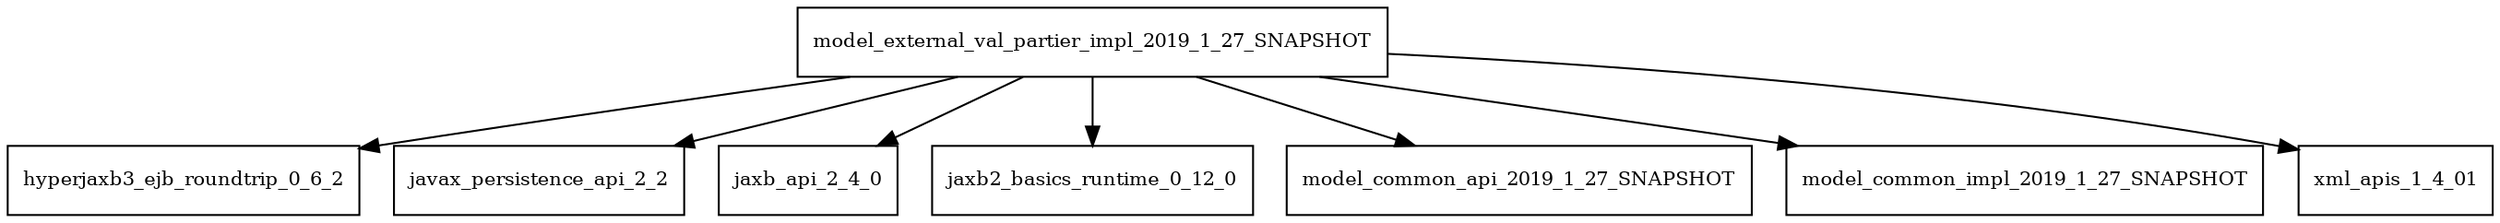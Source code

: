 digraph model_external_val_partier_impl_2019_1_27_SNAPSHOT_dependencies {
  node [shape = box, fontsize=10.0];
  model_external_val_partier_impl_2019_1_27_SNAPSHOT -> hyperjaxb3_ejb_roundtrip_0_6_2;
  model_external_val_partier_impl_2019_1_27_SNAPSHOT -> javax_persistence_api_2_2;
  model_external_val_partier_impl_2019_1_27_SNAPSHOT -> jaxb_api_2_4_0;
  model_external_val_partier_impl_2019_1_27_SNAPSHOT -> jaxb2_basics_runtime_0_12_0;
  model_external_val_partier_impl_2019_1_27_SNAPSHOT -> model_common_api_2019_1_27_SNAPSHOT;
  model_external_val_partier_impl_2019_1_27_SNAPSHOT -> model_common_impl_2019_1_27_SNAPSHOT;
  model_external_val_partier_impl_2019_1_27_SNAPSHOT -> xml_apis_1_4_01;
}
